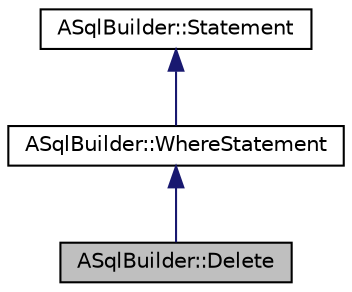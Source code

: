 digraph "ASqlBuilder::Delete"
{
 // LATEX_PDF_SIZE
  edge [fontname="Helvetica",fontsize="10",labelfontname="Helvetica",labelfontsize="10"];
  node [fontname="Helvetica",fontsize="10",shape=record];
  Node1 [label="ASqlBuilder::Delete",height=0.2,width=0.4,color="black", fillcolor="grey75", style="filled", fontcolor="black",tooltip=" "];
  Node2 -> Node1 [dir="back",color="midnightblue",fontsize="10",style="solid",fontname="Helvetica"];
  Node2 [label="ASqlBuilder::WhereStatement",height=0.2,width=0.4,color="black", fillcolor="white", style="filled",URL="$classASqlBuilder_1_1WhereStatement.html",tooltip=" "];
  Node3 -> Node2 [dir="back",color="midnightblue",fontsize="10",style="solid",fontname="Helvetica"];
  Node3 [label="ASqlBuilder::Statement",height=0.2,width=0.4,color="black", fillcolor="white", style="filled",URL="$classASqlBuilder_1_1Statement.html",tooltip=" "];
}
